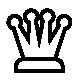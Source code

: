 % Converted from PostScript(TM) to MetaPost by pstoedit
% MetaPost backend contributed by Scott Pakin <scott+ps2ed_AT_pakin.org>
% pstoedit is Copyright (C) 1993 - 2020 Wolfgang Glunz <wglunz35_AT_pstoedit.net>

% Generate structured PostScript
prologues := 1;

% Display a given string with its *baseline* at a given location
% and with a given rotation angle
vardef showtext(expr origin)(expr angle)(expr string) =
  draw string infont defaultfont scaled defaultscale
    rotated angle shifted origin;
enddef;

beginfig(1);
drawoptions (withcolor (1.000000,1.000000,1.000000));
linecap := butt;
linejoin := mitered;
fill (19.250000,7.917970)..controls (22.527300,7.917970) and (22.671900,5.488280)..(22.671900,3.679690)
	--(5.632810,3.679690)..controls (5.632810,5.519530) and (5.777340,7.917970)..(9.054690,7.917970)
	--cycle;
fill (19.250000,7.917970)--cycle;
drawoptions (withcolor (0.000000,0.000000,0.000000));
pickup pencircle scaled 1.174850bp;
draw (19.250000,7.917970)..controls (22.527300,7.917970) and (22.671900,5.488280)..(22.671900,3.679690)
	--(5.632810,3.679690)..controls (5.632810,5.519530) and (5.777340,7.917970)..(9.054690,7.917970)
	--cycle;
draw (19.250000,7.917970);
drawoptions (withcolor (1.000000,1.000000,1.000000));
pickup pencircle scaled 0.000000bp;
fill (11.261700,25.441401)..controls (10.011700,25.445299) and (8.996090,24.429701)..(8.996090,23.179701)
	..controls (8.996090,22.253901) and (9.566410,21.417999)..(10.429700,21.078100)
	--(10.148400,14.992200)--(7.160160,19.882799)..controls (7.421880,20.261700) and (7.558590,20.707001)..(7.558590,21.164101)
	..controls (7.558590,22.414101) and (6.546880,23.425800)..(5.296880,23.425800)
	..controls (4.046880,23.425800) and (3.035160,22.414101)..(3.035160,21.164101)
	..controls (3.035160,20.066401) and (3.828130,19.125000)..(4.914060,18.937500)
	--(8.492190,7.921880)--(19.851601,7.921880)--(23.421900,18.871099)
	..controls (24.539101,19.027300) and (25.367201,19.980499)..(25.371099,21.105499)
	..controls (25.371099,22.355499) and (24.355499,23.367201)..(23.109400,23.367201)
	..controls (21.859400,23.367201) and (20.847700,22.355499)..(20.847700,21.105499)
	..controls (20.847700,20.687500) and (20.964800,20.277300)..(21.187500,19.917999)
	--(18.132799,14.992200)--(17.894501,21.085899)..controls (18.746099,21.433599) and (19.300800,22.261700)..(19.300800,23.179701)
	..controls (19.300800,24.429701) and (18.289101,25.441401)..(17.039101,25.441401)
	..controls (15.789100,25.441401) and (14.777300,24.429701)..(14.777300,23.179701)
	..controls (14.777300,22.593800) and (15.007800,22.027300)..(15.418000,21.601601)
	--(14.140600,14.992200)--(12.921900,21.648399)..controls (13.308600,22.066401) and (13.519500,22.613300)..(13.523400,23.179701)
	..controls (13.523400,24.429701) and (12.507800,25.441401)..(11.261700,25.441401)
	--cycle;
fill (11.261700,25.441401)--cycle;
drawoptions (withcolor (0.000000,0.000000,0.000000));
pickup pencircle scaled 1.133860bp;
draw (11.261700,25.441401)..controls (10.011700,25.445299) and (8.996090,24.429701)..(8.996090,23.179701)
	..controls (8.996090,22.253901) and (9.566410,21.417999)..(10.429700,21.078100)
	--(10.148400,14.992200)--(7.160160,19.882799)..controls (7.421880,20.261700) and (7.558590,20.707001)..(7.558590,21.164101)
	..controls (7.558590,22.414101) and (6.546880,23.425800)..(5.296880,23.425800)
	..controls (4.046880,23.425800) and (3.035160,22.414101)..(3.035160,21.164101)
	..controls (3.035160,20.066401) and (3.828130,19.125000)..(4.914060,18.937500)
	--(8.492190,7.921880)--(19.851601,7.921880)--(23.421900,18.871099)
	..controls (24.539101,19.027300) and (25.367201,19.980499)..(25.371099,21.105499)
	..controls (25.371099,22.355499) and (24.355499,23.367201)..(23.109400,23.367201)
	..controls (21.859400,23.367201) and (20.847700,22.355499)..(20.847700,21.105499)
	..controls (20.847700,20.687500) and (20.964800,20.277300)..(21.187500,19.917999)
	--(18.132799,14.992200)--(17.894501,21.085899)..controls (18.746099,21.433599) and (19.300800,22.261700)..(19.300800,23.179701)
	..controls (19.300800,24.429701) and (18.289101,25.441401)..(17.039101,25.441401)
	..controls (15.789100,25.441401) and (14.777300,24.429701)..(14.777300,23.179701)
	..controls (14.777300,22.593800) and (15.007800,22.027300)..(15.418000,21.601601)
	--(14.140600,14.992200)--(12.921900,21.648399)..controls (13.308600,22.066401) and (13.519500,22.613300)..(13.523400,23.179701)
	..controls (13.523400,24.429701) and (12.507800,25.441401)..(11.261700,25.441401)
	--cycle;
draw (11.261700,25.441401);
endfig;
end
